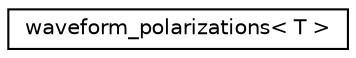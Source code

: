 digraph "Graphical Class Hierarchy"
{
  edge [fontname="Helvetica",fontsize="10",labelfontname="Helvetica",labelfontsize="10"];
  node [fontname="Helvetica",fontsize="10",shape=record];
  rankdir="LR";
  Node0 [label="waveform_polarizations\< T \>",height=0.2,width=0.4,color="black", fillcolor="white", style="filled",URL="$d7/d08/classwaveform__polarizations.html"];
}

